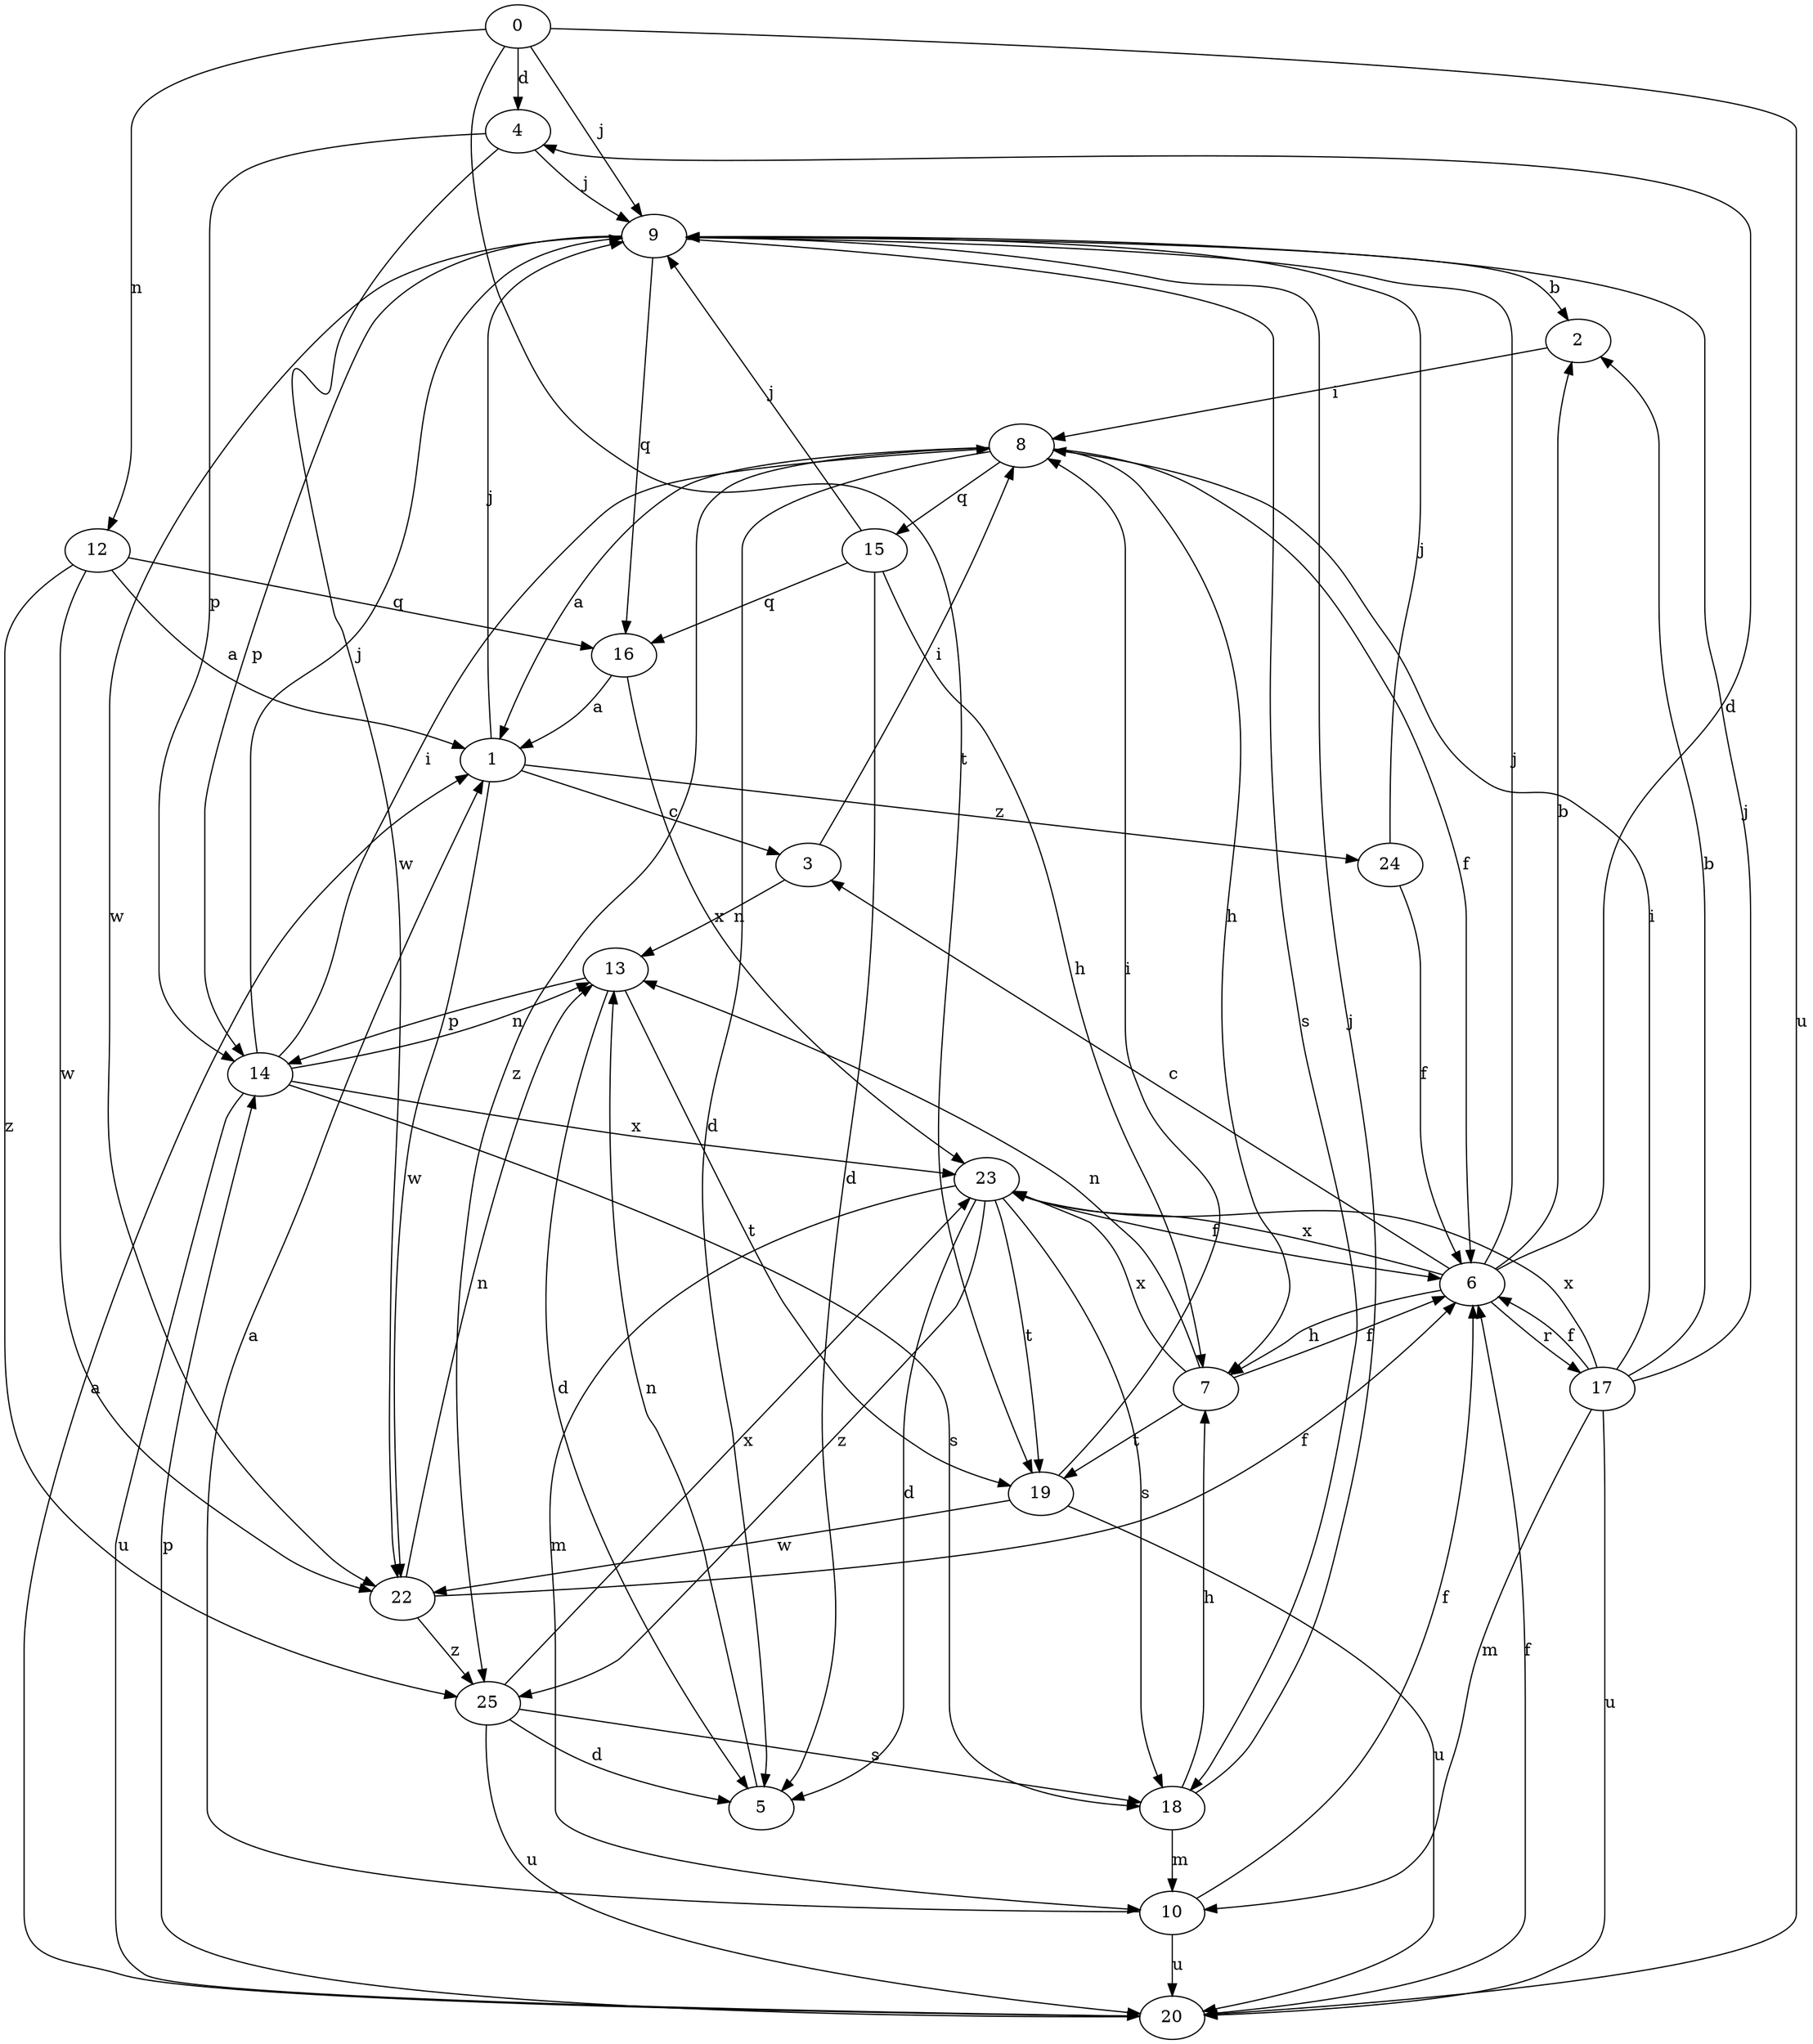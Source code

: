 strict digraph  {
0;
1;
2;
3;
4;
5;
6;
7;
8;
9;
10;
12;
13;
14;
15;
16;
17;
18;
19;
20;
22;
23;
24;
25;
0 -> 4  [label=d];
0 -> 9  [label=j];
0 -> 12  [label=n];
0 -> 19  [label=t];
0 -> 20  [label=u];
1 -> 3  [label=c];
1 -> 9  [label=j];
1 -> 22  [label=w];
1 -> 24  [label=z];
2 -> 8  [label=i];
3 -> 8  [label=i];
3 -> 13  [label=n];
4 -> 9  [label=j];
4 -> 14  [label=p];
4 -> 22  [label=w];
5 -> 13  [label=n];
6 -> 2  [label=b];
6 -> 3  [label=c];
6 -> 4  [label=d];
6 -> 7  [label=h];
6 -> 9  [label=j];
6 -> 17  [label=r];
6 -> 23  [label=x];
7 -> 6  [label=f];
7 -> 13  [label=n];
7 -> 19  [label=t];
7 -> 23  [label=x];
8 -> 1  [label=a];
8 -> 5  [label=d];
8 -> 6  [label=f];
8 -> 7  [label=h];
8 -> 15  [label=q];
8 -> 25  [label=z];
9 -> 2  [label=b];
9 -> 14  [label=p];
9 -> 16  [label=q];
9 -> 18  [label=s];
9 -> 22  [label=w];
10 -> 1  [label=a];
10 -> 6  [label=f];
10 -> 20  [label=u];
12 -> 1  [label=a];
12 -> 16  [label=q];
12 -> 22  [label=w];
12 -> 25  [label=z];
13 -> 5  [label=d];
13 -> 14  [label=p];
13 -> 19  [label=t];
14 -> 8  [label=i];
14 -> 9  [label=j];
14 -> 13  [label=n];
14 -> 18  [label=s];
14 -> 20  [label=u];
14 -> 23  [label=x];
15 -> 5  [label=d];
15 -> 7  [label=h];
15 -> 9  [label=j];
15 -> 16  [label=q];
16 -> 1  [label=a];
16 -> 23  [label=x];
17 -> 2  [label=b];
17 -> 6  [label=f];
17 -> 8  [label=i];
17 -> 9  [label=j];
17 -> 10  [label=m];
17 -> 20  [label=u];
17 -> 23  [label=x];
18 -> 7  [label=h];
18 -> 9  [label=j];
18 -> 10  [label=m];
19 -> 8  [label=i];
19 -> 20  [label=u];
19 -> 22  [label=w];
20 -> 1  [label=a];
20 -> 6  [label=f];
20 -> 14  [label=p];
22 -> 6  [label=f];
22 -> 13  [label=n];
22 -> 25  [label=z];
23 -> 5  [label=d];
23 -> 6  [label=f];
23 -> 10  [label=m];
23 -> 18  [label=s];
23 -> 19  [label=t];
23 -> 25  [label=z];
24 -> 6  [label=f];
24 -> 9  [label=j];
25 -> 5  [label=d];
25 -> 18  [label=s];
25 -> 20  [label=u];
25 -> 23  [label=x];
}

